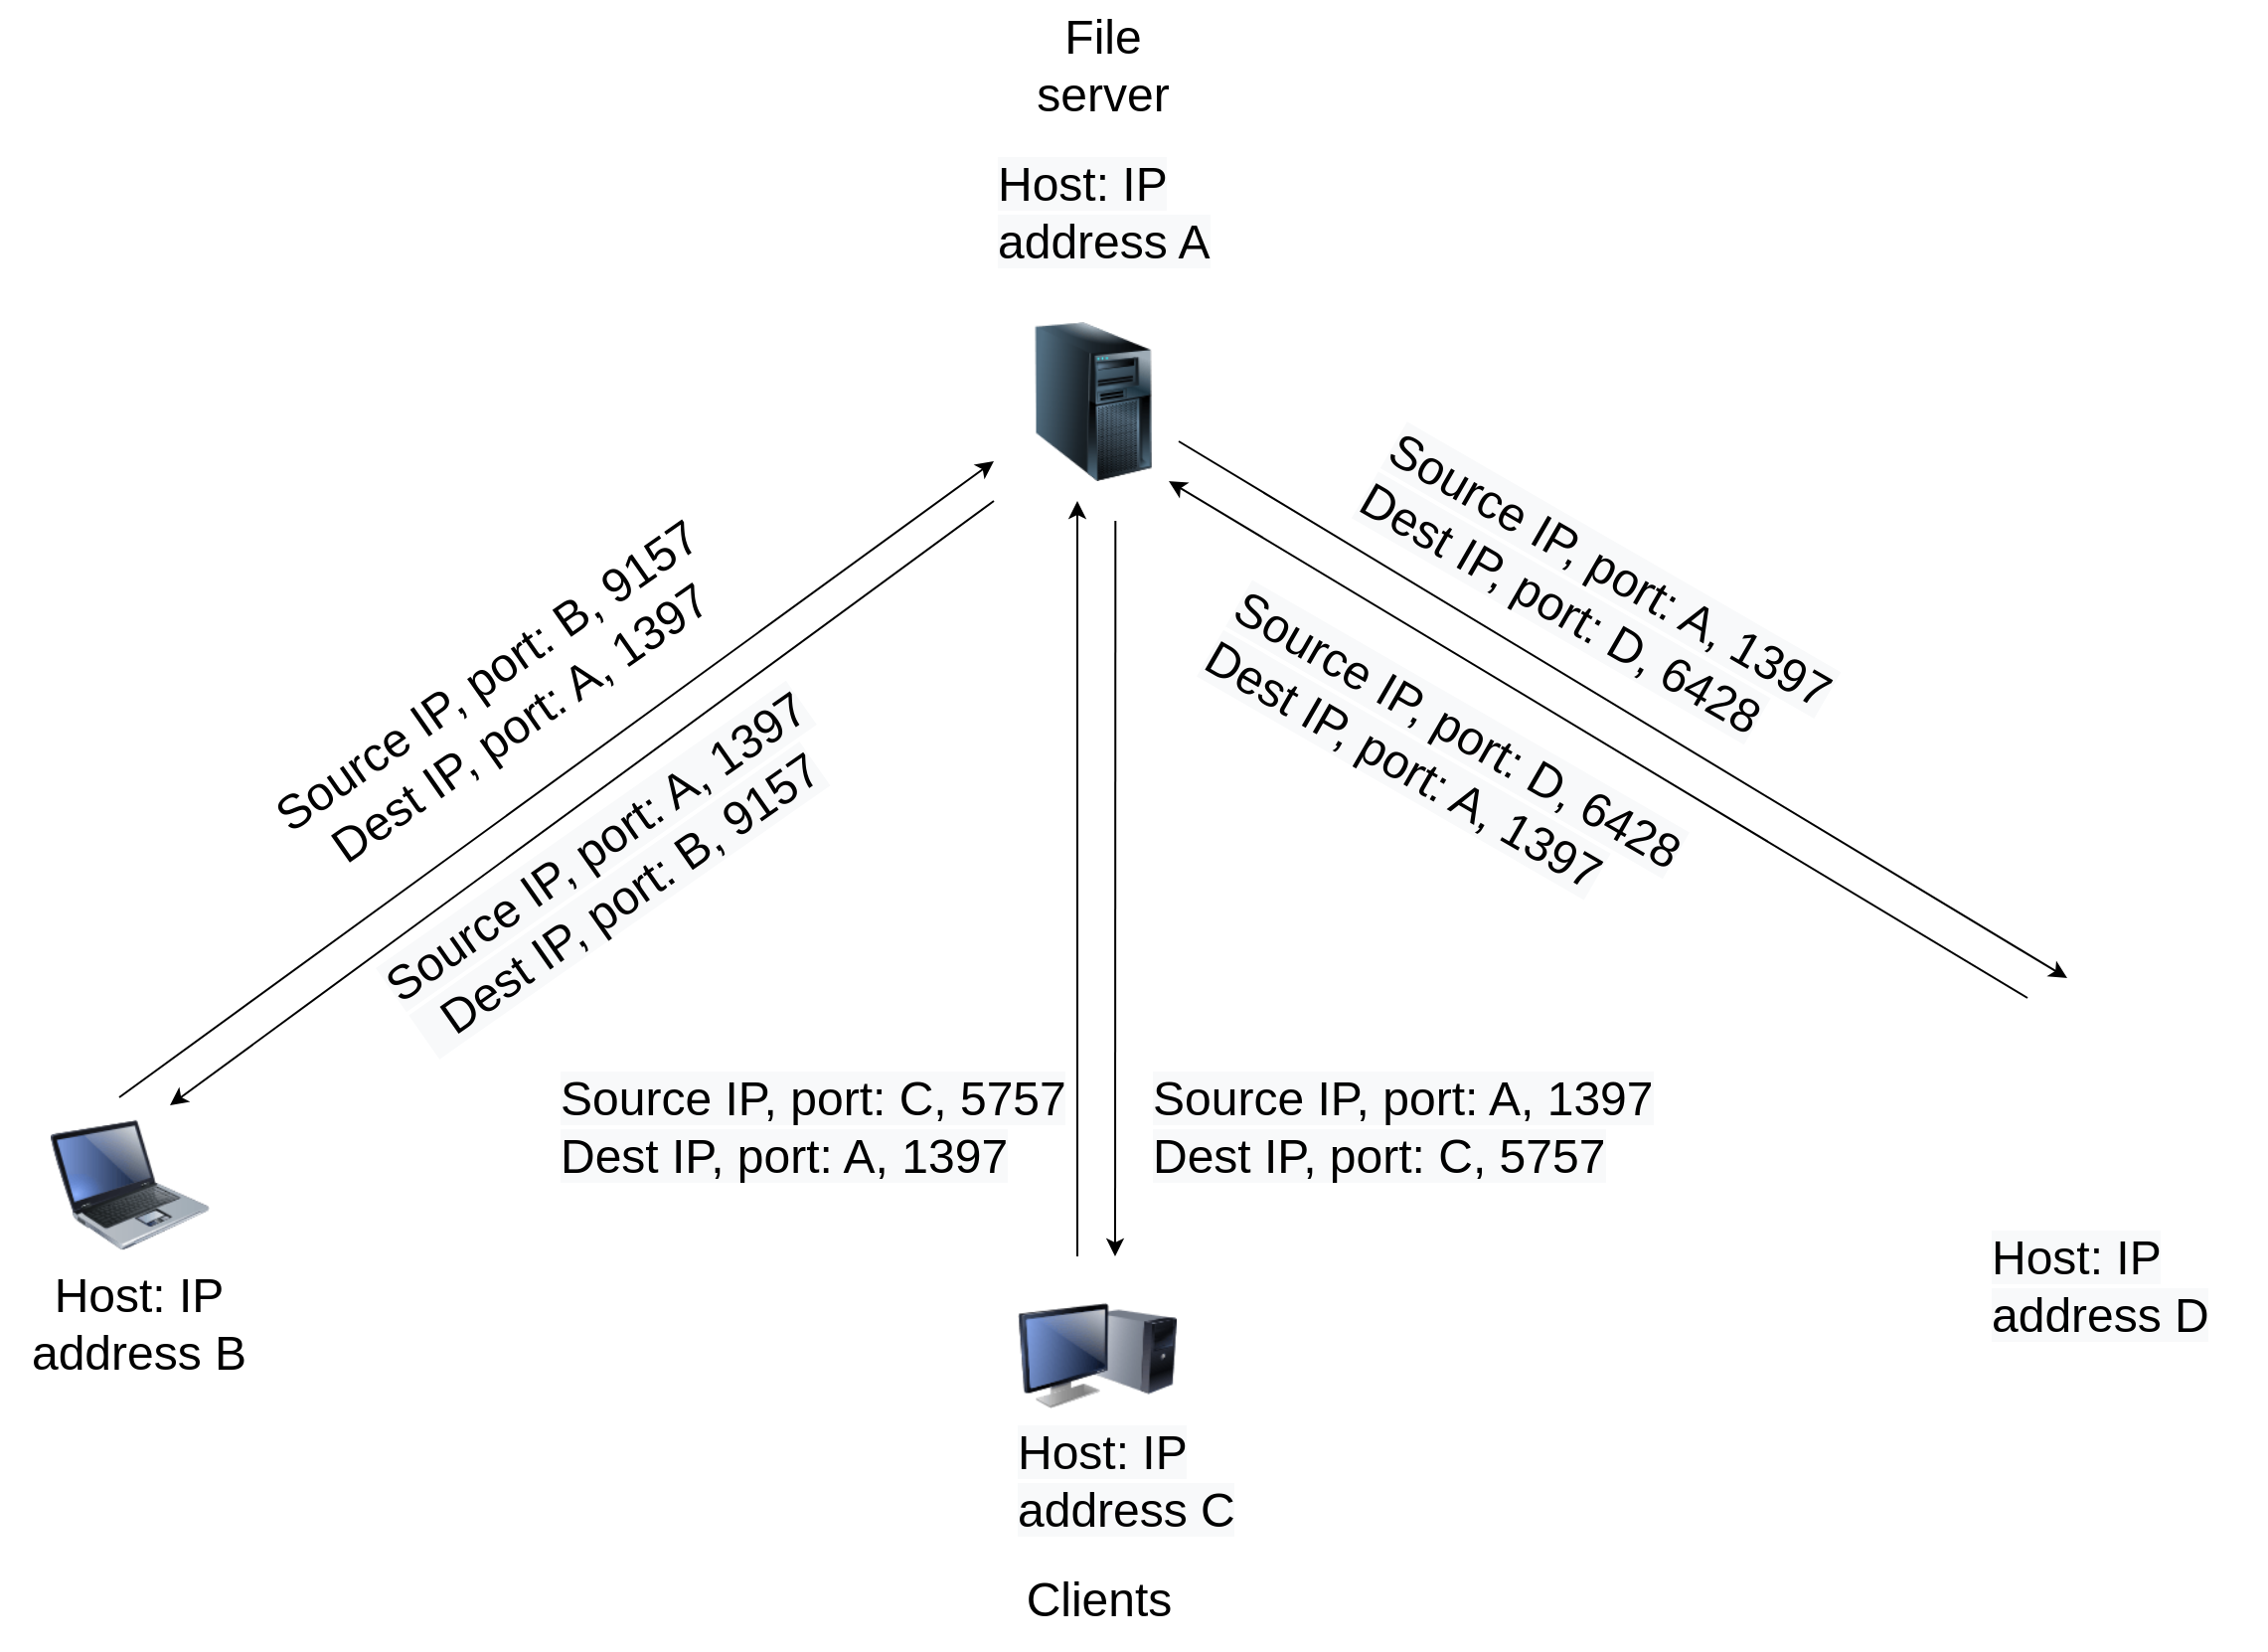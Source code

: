 <mxfile version="20.5.3" type="github">
  <diagram name="Page-1" id="822b0af5-4adb-64df-f703-e8dfc1f81529">
    <mxGraphModel dx="1730" dy="48" grid="1" gridSize="10" guides="1" tooltips="1" connect="1" arrows="1" fold="1" page="1" pageScale="1" pageWidth="1100" pageHeight="850" background="none" math="0" shadow="0">
      <root>
        <mxCell id="0" />
        <mxCell id="1" parent="0" />
        <mxCell id="AwcQBpQKS7GPVbEw_jSh-1" value="" style="image;html=1;image=img/lib/clip_art/computers/Server_Tower_128x128.png" vertex="1" parent="1">
          <mxGeometry x="1059" y="1022" width="80" height="80" as="geometry" />
        </mxCell>
        <mxCell id="AwcQBpQKS7GPVbEw_jSh-5" value="" style="image;html=1;image=img/lib/clip_art/computers/Laptop_128x128.png" vertex="1" parent="1">
          <mxGeometry x="574.5" y="1416" width="80" height="80" as="geometry" />
        </mxCell>
        <mxCell id="AwcQBpQKS7GPVbEw_jSh-9" value="&lt;font style=&quot;font-size: 24px;&quot;&gt;File&lt;br&gt;server&lt;/font&gt;" style="text;html=1;strokeColor=none;fillColor=none;align=center;verticalAlign=middle;whiteSpace=wrap;rounded=0;" vertex="1" parent="1">
          <mxGeometry x="1059" y="860" width="90" height="65" as="geometry" />
        </mxCell>
        <mxCell id="AwcQBpQKS7GPVbEw_jSh-13" value="" style="endArrow=classic;html=1;rounded=0;fontSize=24;" edge="1" parent="1">
          <mxGeometry width="50" height="50" relative="1" as="geometry">
            <mxPoint x="609" y="1412" as="sourcePoint" />
            <mxPoint x="1049" y="1092" as="targetPoint" />
          </mxGeometry>
        </mxCell>
        <mxCell id="AwcQBpQKS7GPVbEw_jSh-14" value="Source IP, port: B, 9157&lt;br&gt;Dest IP, port: A, 1397" style="text;html=1;strokeColor=none;fillColor=none;align=center;verticalAlign=middle;whiteSpace=wrap;rounded=0;fontSize=24;rotation=-35;" vertex="1" parent="1">
          <mxGeometry x="654.5" y="1182" width="294.5" height="60" as="geometry" />
        </mxCell>
        <mxCell id="AwcQBpQKS7GPVbEw_jSh-15" value="Host: IP&lt;br&gt;address B" style="text;html=1;strokeColor=none;fillColor=none;align=center;verticalAlign=middle;whiteSpace=wrap;rounded=0;fontSize=24;" vertex="1" parent="1">
          <mxGeometry x="549" y="1496" width="140" height="60" as="geometry" />
        </mxCell>
        <mxCell id="AwcQBpQKS7GPVbEw_jSh-18" value="&lt;span style=&quot;color: rgb(0, 0, 0); font-family: Helvetica; font-size: 24px; font-style: normal; font-variant-ligatures: normal; font-variant-caps: normal; font-weight: 400; letter-spacing: normal; orphans: 2; text-align: center; text-indent: 0px; text-transform: none; widows: 2; word-spacing: 0px; -webkit-text-stroke-width: 0px; background-color: rgb(248, 249, 250); text-decoration-thickness: initial; text-decoration-style: initial; text-decoration-color: initial; float: none; display: inline !important;&quot;&gt;Host: IP&lt;/span&gt;&lt;br style=&quot;color: rgb(0, 0, 0); font-family: Helvetica; font-size: 24px; font-style: normal; font-variant-ligatures: normal; font-variant-caps: normal; font-weight: 400; letter-spacing: normal; orphans: 2; text-align: center; text-indent: 0px; text-transform: none; widows: 2; word-spacing: 0px; -webkit-text-stroke-width: 0px; background-color: rgb(248, 249, 250); text-decoration-thickness: initial; text-decoration-style: initial; text-decoration-color: initial;&quot;&gt;&lt;span style=&quot;color: rgb(0, 0, 0); font-family: Helvetica; font-size: 24px; font-style: normal; font-variant-ligatures: normal; font-variant-caps: normal; font-weight: 400; letter-spacing: normal; orphans: 2; text-align: center; text-indent: 0px; text-transform: none; widows: 2; word-spacing: 0px; -webkit-text-stroke-width: 0px; background-color: rgb(248, 249, 250); text-decoration-thickness: initial; text-decoration-style: initial; text-decoration-color: initial; float: none; display: inline !important;&quot;&gt;address A&lt;/span&gt;" style="text;whiteSpace=wrap;html=1;fontSize=24;" vertex="1" parent="1">
          <mxGeometry x="1049" y="932" width="140" height="80" as="geometry" />
        </mxCell>
        <mxCell id="AwcQBpQKS7GPVbEw_jSh-20" value="Clients" style="text;html=1;strokeColor=none;fillColor=none;align=center;verticalAlign=middle;whiteSpace=wrap;rounded=0;fontSize=24;" vertex="1" parent="1">
          <mxGeometry x="1062" y="1640" width="80" height="50" as="geometry" />
        </mxCell>
        <mxCell id="AwcQBpQKS7GPVbEw_jSh-22" value="" style="endArrow=classic;html=1;rounded=0;fontSize=24;entryX=0.75;entryY=0;entryDx=0;entryDy=0;" edge="1" parent="1" target="AwcQBpQKS7GPVbEw_jSh-5">
          <mxGeometry width="50" height="50" relative="1" as="geometry">
            <mxPoint x="1049" y="1112" as="sourcePoint" />
            <mxPoint x="659" y="1422" as="targetPoint" />
          </mxGeometry>
        </mxCell>
        <mxCell id="AwcQBpQKS7GPVbEw_jSh-23" value="&lt;span style=&quot;color: rgb(0, 0, 0); font-family: Helvetica; font-size: 24px; font-style: normal; font-variant-ligatures: normal; font-variant-caps: normal; font-weight: 400; letter-spacing: normal; orphans: 2; text-align: center; text-indent: 0px; text-transform: none; widows: 2; word-spacing: 0px; -webkit-text-stroke-width: 0px; background-color: rgb(248, 249, 250); text-decoration-thickness: initial; text-decoration-style: initial; text-decoration-color: initial; float: none; display: inline !important;&quot;&gt;Source IP, port: A, 1397&lt;/span&gt;&lt;br style=&quot;color: rgb(0, 0, 0); font-family: Helvetica; font-size: 24px; font-style: normal; font-variant-ligatures: normal; font-variant-caps: normal; font-weight: 400; letter-spacing: normal; orphans: 2; text-align: center; text-indent: 0px; text-transform: none; widows: 2; word-spacing: 0px; -webkit-text-stroke-width: 0px; background-color: rgb(248, 249, 250); text-decoration-thickness: initial; text-decoration-style: initial; text-decoration-color: initial;&quot;&gt;&lt;span style=&quot;color: rgb(0, 0, 0); font-family: Helvetica; font-size: 24px; font-style: normal; font-variant-ligatures: normal; font-variant-caps: normal; font-weight: 400; letter-spacing: normal; orphans: 2; text-align: center; text-indent: 0px; text-transform: none; widows: 2; word-spacing: 0px; -webkit-text-stroke-width: 0px; background-color: rgb(248, 249, 250); text-decoration-thickness: initial; text-decoration-style: initial; text-decoration-color: initial; float: none; display: inline !important;&quot;&gt;&amp;nbsp; Dest IP, port: B, 9157&lt;/span&gt;" style="text;whiteSpace=wrap;html=1;fontSize=24;rotation=-35;" vertex="1" parent="1">
          <mxGeometry x="729" y="1252" width="290" height="80" as="geometry" />
        </mxCell>
        <mxCell id="AwcQBpQKS7GPVbEw_jSh-25" value="" style="shape=image;html=1;verticalAlign=top;verticalLabelPosition=bottom;labelBackgroundColor=#ffffff;imageAspect=0;aspect=fixed;image=https://cdn0.iconfinder.com/data/icons/devices-42/512/android_phone-128.png" vertex="1" parent="1">
          <mxGeometry x="1550" y="1363" width="109" height="109" as="geometry" />
        </mxCell>
        <mxCell id="AwcQBpQKS7GPVbEw_jSh-27" value="&lt;span style=&quot;color: rgb(0, 0, 0); font-family: Helvetica; font-size: 24px; font-style: normal; font-variant-ligatures: normal; font-variant-caps: normal; font-weight: 400; letter-spacing: normal; orphans: 2; text-align: center; text-indent: 0px; text-transform: none; widows: 2; word-spacing: 0px; -webkit-text-stroke-width: 0px; background-color: rgb(248, 249, 250); text-decoration-thickness: initial; text-decoration-style: initial; text-decoration-color: initial; float: none; display: inline !important;&quot;&gt;Host: IP&lt;/span&gt;&lt;br style=&quot;color: rgb(0, 0, 0); font-family: Helvetica; font-size: 24px; font-style: normal; font-variant-ligatures: normal; font-variant-caps: normal; font-weight: 400; letter-spacing: normal; orphans: 2; text-align: center; text-indent: 0px; text-transform: none; widows: 2; word-spacing: 0px; -webkit-text-stroke-width: 0px; background-color: rgb(248, 249, 250); text-decoration-thickness: initial; text-decoration-style: initial; text-decoration-color: initial;&quot;&gt;&lt;span style=&quot;color: rgb(0, 0, 0); font-family: Helvetica; font-size: 24px; font-style: normal; font-variant-ligatures: normal; font-variant-caps: normal; font-weight: 400; letter-spacing: normal; orphans: 2; text-align: center; text-indent: 0px; text-transform: none; widows: 2; word-spacing: 0px; -webkit-text-stroke-width: 0px; background-color: rgb(248, 249, 250); text-decoration-thickness: initial; text-decoration-style: initial; text-decoration-color: initial; float: none; display: inline !important;&quot;&gt;address D&lt;/span&gt;" style="text;whiteSpace=wrap;html=1;fontSize=24;" vertex="1" parent="1">
          <mxGeometry x="1549" y="1472" width="140" height="80" as="geometry" />
        </mxCell>
        <mxCell id="AwcQBpQKS7GPVbEw_jSh-31" value="" style="endArrow=classic;html=1;rounded=0;fontSize=24;" edge="1" parent="1">
          <mxGeometry width="50" height="50" relative="1" as="geometry">
            <mxPoint x="1091" y="1492" as="sourcePoint" />
            <mxPoint x="1091" y="1112" as="targetPoint" />
          </mxGeometry>
        </mxCell>
        <mxCell id="AwcQBpQKS7GPVbEw_jSh-32" value="" style="endArrow=classic;html=1;rounded=0;fontSize=24;" edge="1" parent="1">
          <mxGeometry width="50" height="50" relative="1" as="geometry">
            <mxPoint x="1110.17" y="1122" as="sourcePoint" />
            <mxPoint x="1110" y="1492" as="targetPoint" />
          </mxGeometry>
        </mxCell>
        <mxCell id="AwcQBpQKS7GPVbEw_jSh-33" value="&lt;span style=&quot;color: rgb(0, 0, 0); font-family: Helvetica; font-size: 24px; font-style: normal; font-variant-ligatures: normal; font-variant-caps: normal; font-weight: 400; letter-spacing: normal; orphans: 2; text-align: center; text-indent: 0px; text-transform: none; widows: 2; word-spacing: 0px; -webkit-text-stroke-width: 0px; background-color: rgb(248, 249, 250); text-decoration-thickness: initial; text-decoration-style: initial; text-decoration-color: initial; float: none; display: inline !important;&quot;&gt;Source IP, port: C, 5757&lt;/span&gt;&lt;br style=&quot;color: rgb(0, 0, 0); font-family: Helvetica; font-size: 24px; font-style: normal; font-variant-ligatures: normal; font-variant-caps: normal; font-weight: 400; letter-spacing: normal; orphans: 2; text-align: center; text-indent: 0px; text-transform: none; widows: 2; word-spacing: 0px; -webkit-text-stroke-width: 0px; background-color: rgb(248, 249, 250); text-decoration-thickness: initial; text-decoration-style: initial; text-decoration-color: initial;&quot;&gt;&lt;span style=&quot;color: rgb(0, 0, 0); font-family: Helvetica; font-size: 24px; font-style: normal; font-variant-ligatures: normal; font-variant-caps: normal; font-weight: 400; letter-spacing: normal; orphans: 2; text-align: center; text-indent: 0px; text-transform: none; widows: 2; word-spacing: 0px; -webkit-text-stroke-width: 0px; background-color: rgb(248, 249, 250); text-decoration-thickness: initial; text-decoration-style: initial; text-decoration-color: initial; float: none; display: inline !important;&quot;&gt;Dest IP, port: A, 1397&lt;/span&gt;" style="text;whiteSpace=wrap;html=1;fontSize=24;" vertex="1" parent="1">
          <mxGeometry x="829" y="1392" width="290" height="80" as="geometry" />
        </mxCell>
        <mxCell id="AwcQBpQKS7GPVbEw_jSh-34" value="" style="image;html=1;image=img/lib/clip_art/computers/Monitor_Tower_128x128.png" vertex="1" parent="1">
          <mxGeometry x="1061" y="1502" width="80" height="80" as="geometry" />
        </mxCell>
        <mxCell id="AwcQBpQKS7GPVbEw_jSh-35" value="&lt;span style=&quot;color: rgb(0, 0, 0); font-family: Helvetica; font-size: 24px; font-style: normal; font-variant-ligatures: normal; font-variant-caps: normal; font-weight: 400; letter-spacing: normal; orphans: 2; text-align: center; text-indent: 0px; text-transform: none; widows: 2; word-spacing: 0px; -webkit-text-stroke-width: 0px; background-color: rgb(248, 249, 250); text-decoration-thickness: initial; text-decoration-style: initial; text-decoration-color: initial; float: none; display: inline !important;&quot;&gt;Host: IP&lt;/span&gt;&lt;br style=&quot;color: rgb(0, 0, 0); font-family: Helvetica; font-size: 24px; font-style: normal; font-variant-ligatures: normal; font-variant-caps: normal; font-weight: 400; letter-spacing: normal; orphans: 2; text-align: center; text-indent: 0px; text-transform: none; widows: 2; word-spacing: 0px; -webkit-text-stroke-width: 0px; background-color: rgb(248, 249, 250); text-decoration-thickness: initial; text-decoration-style: initial; text-decoration-color: initial;&quot;&gt;&lt;span style=&quot;color: rgb(0, 0, 0); font-family: Helvetica; font-size: 24px; font-style: normal; font-variant-ligatures: normal; font-variant-caps: normal; font-weight: 400; letter-spacing: normal; orphans: 2; text-align: center; text-indent: 0px; text-transform: none; widows: 2; word-spacing: 0px; -webkit-text-stroke-width: 0px; background-color: rgb(248, 249, 250); text-decoration-thickness: initial; text-decoration-style: initial; text-decoration-color: initial; float: none; display: inline !important;&quot;&gt;address C&lt;/span&gt;" style="text;whiteSpace=wrap;html=1;fontSize=24;" vertex="1" parent="1">
          <mxGeometry x="1059" y="1570" width="140" height="80" as="geometry" />
        </mxCell>
        <mxCell id="AwcQBpQKS7GPVbEw_jSh-36" value="&lt;span style=&quot;color: rgb(0, 0, 0); font-family: Helvetica; font-size: 24px; font-style: normal; font-variant-ligatures: normal; font-variant-caps: normal; font-weight: 400; letter-spacing: normal; orphans: 2; text-align: center; text-indent: 0px; text-transform: none; widows: 2; word-spacing: 0px; -webkit-text-stroke-width: 0px; background-color: rgb(248, 249, 250); text-decoration-thickness: initial; text-decoration-style: initial; text-decoration-color: initial; float: none; display: inline !important;&quot;&gt;Source IP, port: A, 1397&lt;/span&gt;&lt;br style=&quot;color: rgb(0, 0, 0); font-family: Helvetica; font-size: 24px; font-style: normal; font-variant-ligatures: normal; font-variant-caps: normal; font-weight: 400; letter-spacing: normal; orphans: 2; text-align: center; text-indent: 0px; text-transform: none; widows: 2; word-spacing: 0px; -webkit-text-stroke-width: 0px; background-color: rgb(248, 249, 250); text-decoration-thickness: initial; text-decoration-style: initial; text-decoration-color: initial;&quot;&gt;&lt;span style=&quot;color: rgb(0, 0, 0); font-family: Helvetica; font-size: 24px; font-style: normal; font-variant-ligatures: normal; font-variant-caps: normal; font-weight: 400; letter-spacing: normal; orphans: 2; text-align: center; text-indent: 0px; text-transform: none; widows: 2; word-spacing: 0px; -webkit-text-stroke-width: 0px; background-color: rgb(248, 249, 250); text-decoration-thickness: initial; text-decoration-style: initial; text-decoration-color: initial; float: none; display: inline !important;&quot;&gt;Dest IP, port: C, 5757&lt;/span&gt;" style="text;whiteSpace=wrap;html=1;fontSize=24;" vertex="1" parent="1">
          <mxGeometry x="1127" y="1392" width="290" height="80" as="geometry" />
        </mxCell>
        <mxCell id="AwcQBpQKS7GPVbEw_jSh-37" value="" style="endArrow=classic;html=1;rounded=0;fontSize=24;" edge="1" parent="1">
          <mxGeometry width="50" height="50" relative="1" as="geometry">
            <mxPoint x="1569" y="1362" as="sourcePoint" />
            <mxPoint x="1137" y="1102" as="targetPoint" />
          </mxGeometry>
        </mxCell>
        <mxCell id="AwcQBpQKS7GPVbEw_jSh-38" value="" style="endArrow=classic;html=1;rounded=0;fontSize=24;" edge="1" parent="1">
          <mxGeometry width="50" height="50" relative="1" as="geometry">
            <mxPoint x="1142" y="1082" as="sourcePoint" />
            <mxPoint x="1589" y="1352" as="targetPoint" />
          </mxGeometry>
        </mxCell>
        <mxCell id="AwcQBpQKS7GPVbEw_jSh-39" value="&lt;span style=&quot;color: rgb(0, 0, 0); font-family: Helvetica; font-size: 24px; font-style: normal; font-variant-ligatures: normal; font-variant-caps: normal; font-weight: 400; letter-spacing: normal; orphans: 2; text-indent: 0px; text-transform: none; widows: 2; word-spacing: 0px; -webkit-text-stroke-width: 0px; text-decoration-thickness: initial; text-decoration-style: initial; text-decoration-color: initial; text-align: center; background-color: rgb(248, 249, 250); float: none; display: inline !important;&quot;&gt;Source IP, port: D, 6428&lt;/span&gt;&lt;br style=&quot;color: rgb(0, 0, 0); font-family: Helvetica; font-size: 24px; font-style: normal; font-variant-ligatures: normal; font-variant-caps: normal; font-weight: 400; letter-spacing: normal; orphans: 2; text-indent: 0px; text-transform: none; widows: 2; word-spacing: 0px; -webkit-text-stroke-width: 0px; text-decoration-thickness: initial; text-decoration-style: initial; text-decoration-color: initial; text-align: center; background-color: rgb(248, 249, 250);&quot;&gt;&lt;span style=&quot;color: rgb(0, 0, 0); font-family: Helvetica; font-size: 24px; font-style: normal; font-variant-ligatures: normal; font-variant-caps: normal; font-weight: 400; letter-spacing: normal; orphans: 2; text-indent: 0px; text-transform: none; widows: 2; word-spacing: 0px; -webkit-text-stroke-width: 0px; text-decoration-thickness: initial; text-decoration-style: initial; text-decoration-color: initial; text-align: center; background-color: rgb(248, 249, 250); float: none; display: inline !important;&quot;&gt;Dest IP, port: A, 1397&lt;/span&gt;" style="text;whiteSpace=wrap;html=1;fontSize=24;rotation=30;" vertex="1" parent="1">
          <mxGeometry x="1142" y="1212" width="290" height="79.33" as="geometry" />
        </mxCell>
        <mxCell id="AwcQBpQKS7GPVbEw_jSh-40" value="&lt;span style=&quot;color: rgb(0, 0, 0); font-family: Helvetica; font-size: 24px; font-style: normal; font-variant-ligatures: normal; font-variant-caps: normal; font-weight: 400; letter-spacing: normal; orphans: 2; text-indent: 0px; text-transform: none; widows: 2; word-spacing: 0px; -webkit-text-stroke-width: 0px; text-decoration-thickness: initial; text-decoration-style: initial; text-decoration-color: initial; text-align: center; background-color: rgb(248, 249, 250); float: none; display: inline !important;&quot;&gt;Source IP, port: A, 1397&lt;/span&gt;&lt;br style=&quot;color: rgb(0, 0, 0); font-family: Helvetica; font-size: 24px; font-style: normal; font-variant-ligatures: normal; font-variant-caps: normal; font-weight: 400; letter-spacing: normal; orphans: 2; text-indent: 0px; text-transform: none; widows: 2; word-spacing: 0px; -webkit-text-stroke-width: 0px; text-decoration-thickness: initial; text-decoration-style: initial; text-decoration-color: initial; text-align: center; background-color: rgb(248, 249, 250);&quot;&gt;&lt;span style=&quot;color: rgb(0, 0, 0); font-family: Helvetica; font-size: 24px; font-style: normal; font-variant-ligatures: normal; font-variant-caps: normal; font-weight: 400; letter-spacing: normal; orphans: 2; text-indent: 0px; text-transform: none; widows: 2; word-spacing: 0px; -webkit-text-stroke-width: 0px; text-decoration-thickness: initial; text-decoration-style: initial; text-decoration-color: initial; text-align: center; background-color: rgb(248, 249, 250); float: none; display: inline !important;&quot;&gt;Dest IP, port: D, 6428&lt;/span&gt;" style="text;whiteSpace=wrap;html=1;fontSize=24;rotation=30;" vertex="1" parent="1">
          <mxGeometry x="1219" y="1132" width="290" height="80" as="geometry" />
        </mxCell>
      </root>
    </mxGraphModel>
  </diagram>
</mxfile>
